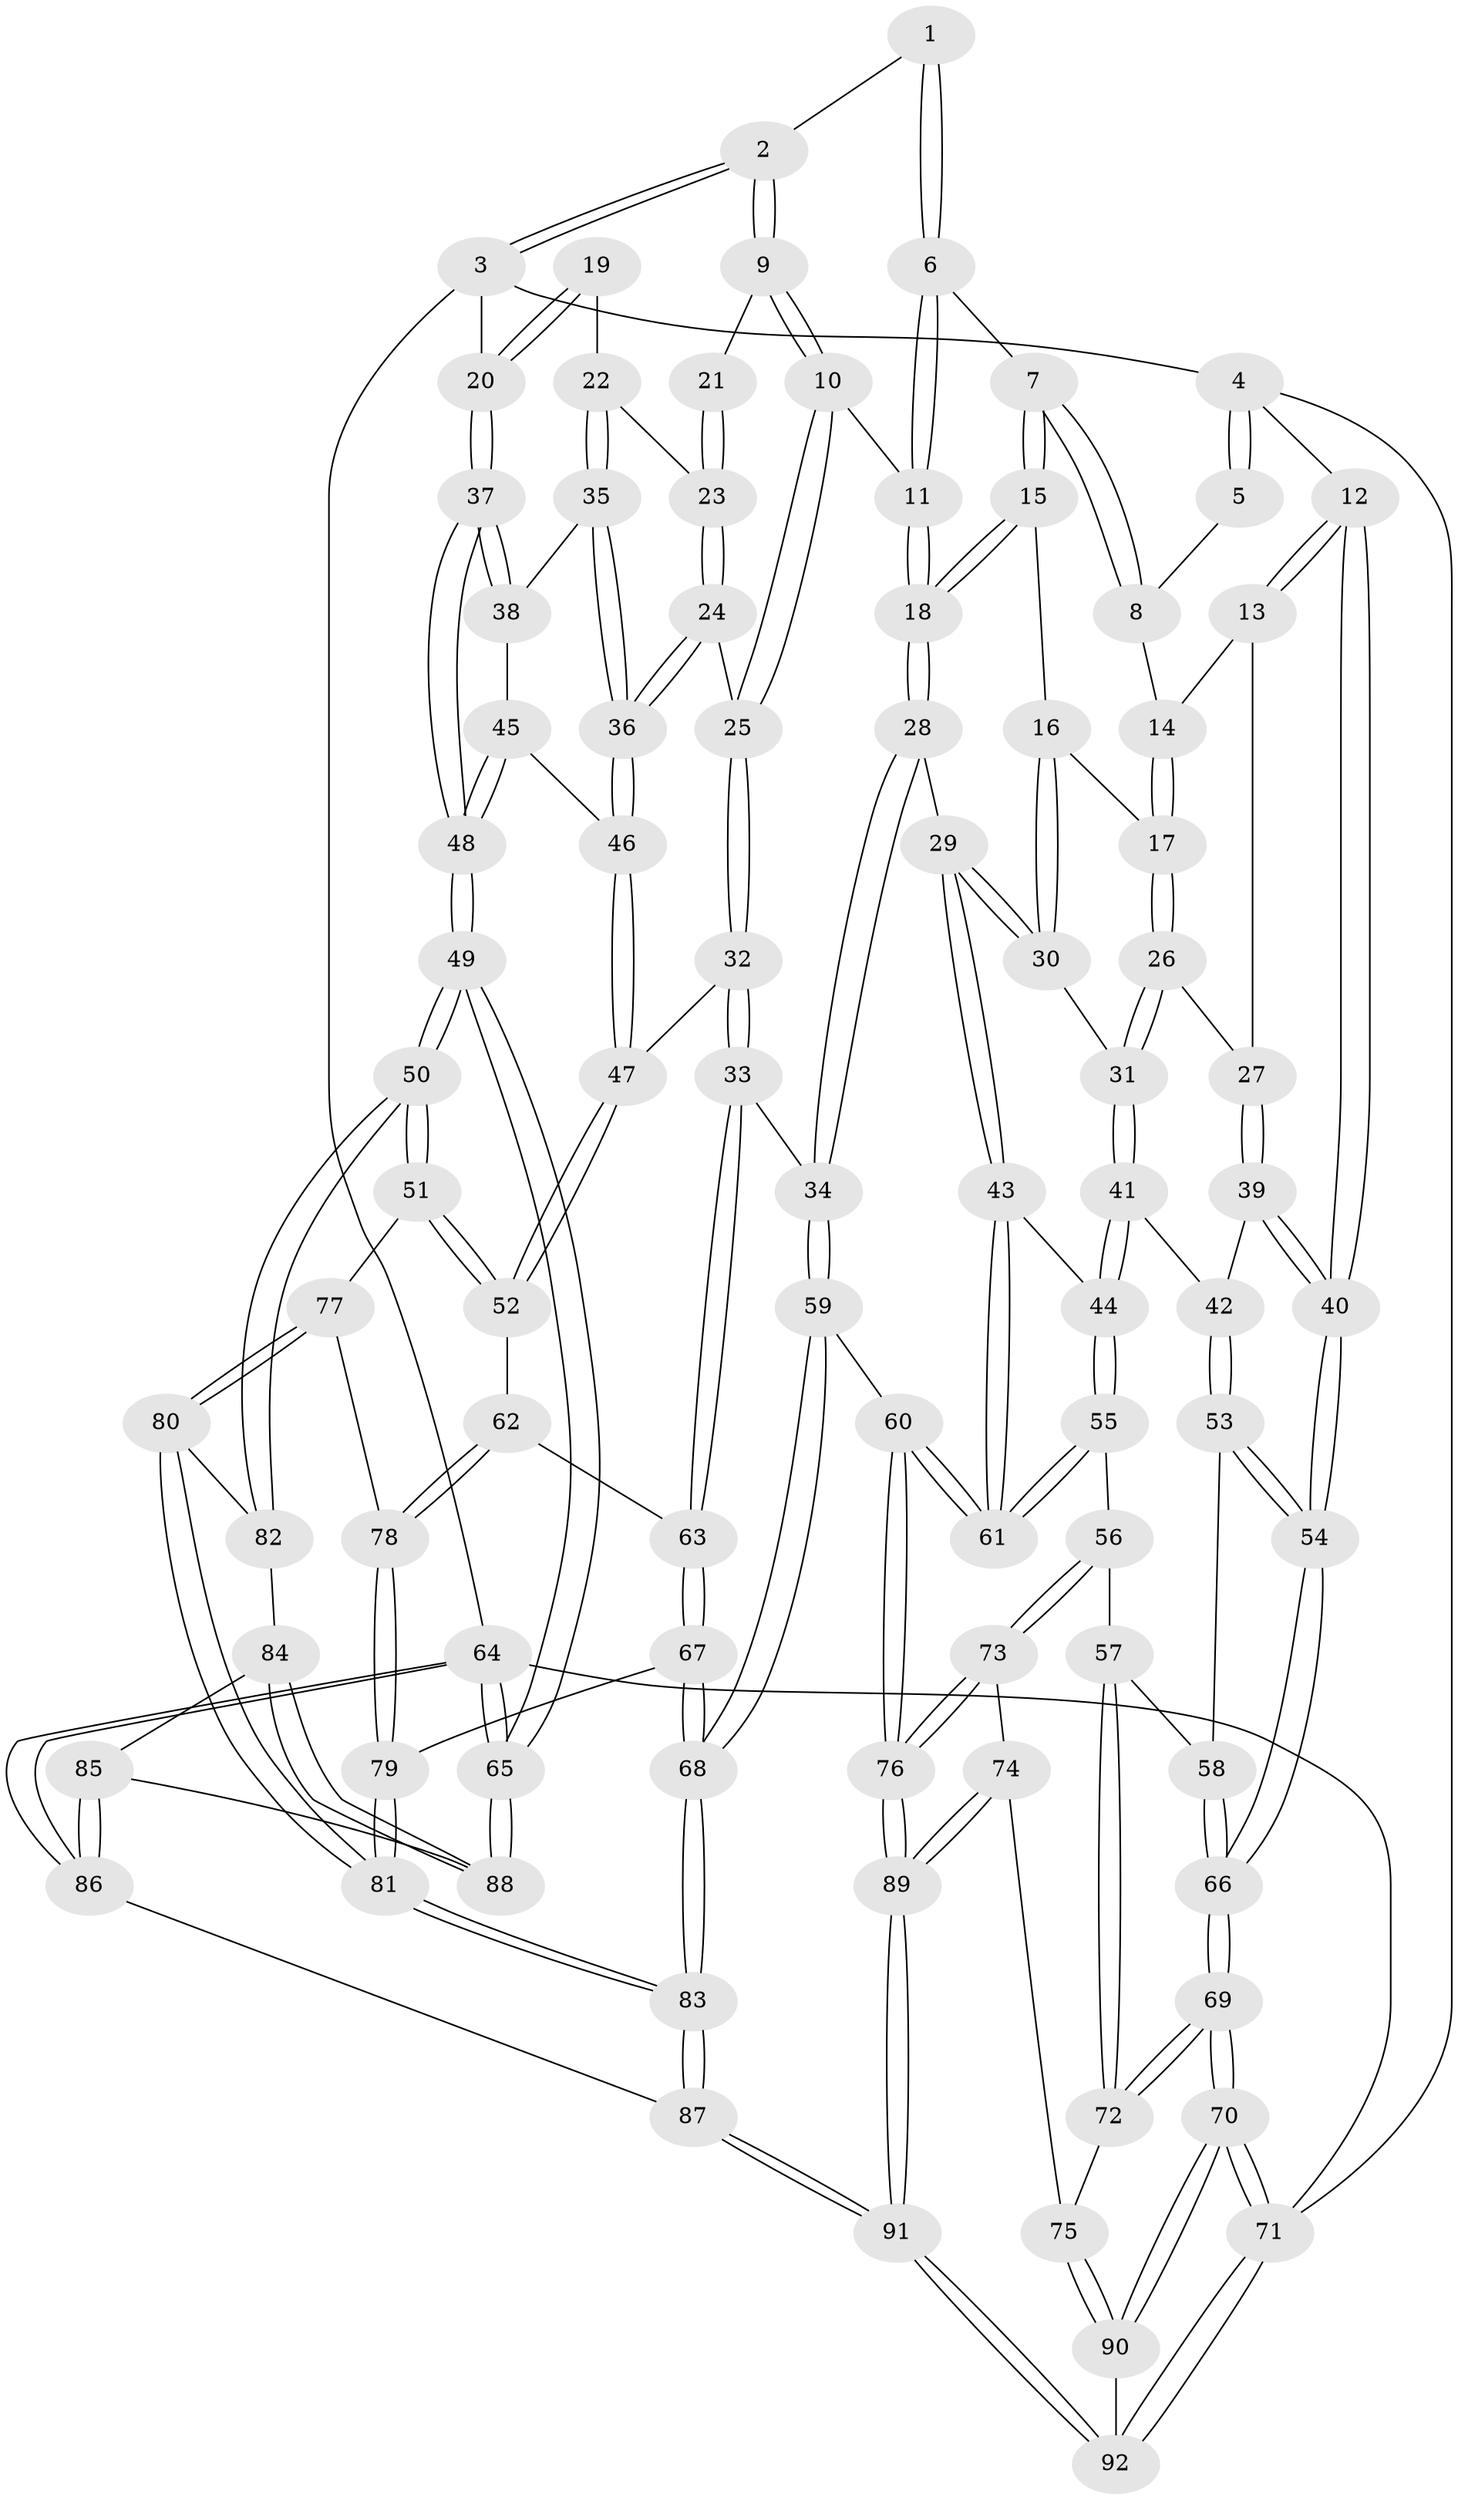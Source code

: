 // Generated by graph-tools (version 1.1) at 2025/11/02/27/25 16:11:59]
// undirected, 92 vertices, 227 edges
graph export_dot {
graph [start="1"]
  node [color=gray90,style=filled];
  1 [pos="+0.370342081682766+0"];
  2 [pos="+0.8654554098882498+0"];
  3 [pos="+1+0"];
  4 [pos="+0+0"];
  5 [pos="+0.28679066775214485+0"];
  6 [pos="+0.42584316251042265+0.04139630211439425"];
  7 [pos="+0.3391992512557168+0.1561703330925238"];
  8 [pos="+0.20927426831484391+0.1084179145691546"];
  9 [pos="+0.7260397372740792+0.09967892067462757"];
  10 [pos="+0.6492160721964856+0.17540946054770534"];
  11 [pos="+0.5795315197683438+0.1687181113706209"];
  12 [pos="+0+0"];
  13 [pos="+0+0.074766334996714"];
  14 [pos="+0.1699213031054428+0.13759627599486315"];
  15 [pos="+0.33307592345340004+0.20725285566672885"];
  16 [pos="+0.27736285841732145+0.2352642995336729"];
  17 [pos="+0.190679887529989+0.22980280392374097"];
  18 [pos="+0.42718804901113766+0.31449816360460947"];
  19 [pos="+0.9942928200094526+0.13970903787692943"];
  20 [pos="+1+0"];
  21 [pos="+0.8506441811823253+0.19000084986762927"];
  22 [pos="+0.930882174938758+0.27970967485302"];
  23 [pos="+0.882984792381597+0.27303907928012644"];
  24 [pos="+0.8081969910020501+0.3443442835448738"];
  25 [pos="+0.6942789569304122+0.3449284885085732"];
  26 [pos="+0.15233175215272482+0.2803496807284618"];
  27 [pos="+0.08472451010456342+0.274530771536944"];
  28 [pos="+0.4191713029029472+0.40128831847272073"];
  29 [pos="+0.36140419554558684+0.4243913051847244"];
  30 [pos="+0.26955763283686157+0.3429104873434938"];
  31 [pos="+0.17642025188407814+0.3352259577899657"];
  32 [pos="+0.6529626553400942+0.43747081745605054"];
  33 [pos="+0.6165707079257996+0.4737112747256605"];
  34 [pos="+0.5315649473147828+0.46773388949224476"];
  35 [pos="+0.9505804318835263+0.29601353635586525"];
  36 [pos="+0.8930058634368925+0.42921003340592023"];
  37 [pos="+1+0.3450428103143312"];
  38 [pos="+1+0.33049497096489716"];
  39 [pos="+0+0.3917090294539555"];
  40 [pos="+0+0.41062496740359833"];
  41 [pos="+0.15302495748491526+0.419635286937514"];
  42 [pos="+0.07428679107296643+0.4324949155624514"];
  43 [pos="+0.3255970712594373+0.46331405671016807"];
  44 [pos="+0.2303007547180882+0.48934682125252715"];
  45 [pos="+0.9028965562436603+0.43203832219148974"];
  46 [pos="+0.8938530102994272+0.430811397785742"];
  47 [pos="+0.845593614913793+0.5126510802907226"];
  48 [pos="+1+0.6028934134579852"];
  49 [pos="+1+0.6304468173683345"];
  50 [pos="+1+0.6346088615669516"];
  51 [pos="+0.9029246994360497+0.6143056024983954"];
  52 [pos="+0.858323921818019+0.567087707486049"];
  53 [pos="+0.07611557862393467+0.5174647969502184"];
  54 [pos="+0+0.6132546716827942"];
  55 [pos="+0.17245017751816585+0.6029226877598269"];
  56 [pos="+0.17127375409847095+0.603330909524053"];
  57 [pos="+0.1578787155428171+0.6015785351582938"];
  58 [pos="+0.11275496633204173+0.5693943530308068"];
  59 [pos="+0.389568229011738+0.7278180905683391"];
  60 [pos="+0.3791357104395412+0.7277343926123564"];
  61 [pos="+0.3784737405252376+0.7268692226343018"];
  62 [pos="+0.6920539925310818+0.6134082463418304"];
  63 [pos="+0.6558498388285282+0.6067007106610487"];
  64 [pos="+1+1"];
  65 [pos="+1+0.9305854187932806"];
  66 [pos="+0+0.6436986759255715"];
  67 [pos="+0.6224123913172267+0.6857311846114549"];
  68 [pos="+0.5377107789649618+0.789141597869015"];
  69 [pos="+0+0.6644187771186144"];
  70 [pos="+0+1"];
  71 [pos="+0+1"];
  72 [pos="+0+0.7034173811863283"];
  73 [pos="+0.13435003568819362+0.7958040595795719"];
  74 [pos="+0.13389415124217358+0.7961040580058235"];
  75 [pos="+0.12064766823640616+0.798172752626712"];
  76 [pos="+0.3335515671044575+0.7764555985281273"];
  77 [pos="+0.84891641433416+0.6839884037521262"];
  78 [pos="+0.7985236821537992+0.6930173881054128"];
  79 [pos="+0.7621492558973607+0.754600324077571"];
  80 [pos="+0.8823448548157377+0.8039378552288781"];
  81 [pos="+0.7775082643454152+0.8605399661257096"];
  82 [pos="+0.9205921015080823+0.8090660066036095"];
  83 [pos="+0.6530464196371674+1"];
  84 [pos="+0.9279145555575393+0.8294399737869358"];
  85 [pos="+0.9471385902415279+0.9314112286871535"];
  86 [pos="+0.6980420377002485+1"];
  87 [pos="+0.6566434997199182+1"];
  88 [pos="+1+0.922378070631564"];
  89 [pos="+0.27184101382704434+1"];
  90 [pos="+0.09326804257859908+0.835807446872309"];
  91 [pos="+0.272095382462686+1"];
  92 [pos="+0.18432837444071742+1"];
  1 -- 2;
  1 -- 6;
  1 -- 6;
  2 -- 3;
  2 -- 3;
  2 -- 9;
  2 -- 9;
  3 -- 4;
  3 -- 20;
  3 -- 64;
  4 -- 5;
  4 -- 5;
  4 -- 12;
  4 -- 71;
  5 -- 8;
  6 -- 7;
  6 -- 11;
  6 -- 11;
  7 -- 8;
  7 -- 8;
  7 -- 15;
  7 -- 15;
  8 -- 14;
  9 -- 10;
  9 -- 10;
  9 -- 21;
  10 -- 11;
  10 -- 25;
  10 -- 25;
  11 -- 18;
  11 -- 18;
  12 -- 13;
  12 -- 13;
  12 -- 40;
  12 -- 40;
  13 -- 14;
  13 -- 27;
  14 -- 17;
  14 -- 17;
  15 -- 16;
  15 -- 18;
  15 -- 18;
  16 -- 17;
  16 -- 30;
  16 -- 30;
  17 -- 26;
  17 -- 26;
  18 -- 28;
  18 -- 28;
  19 -- 20;
  19 -- 20;
  19 -- 22;
  20 -- 37;
  20 -- 37;
  21 -- 23;
  21 -- 23;
  22 -- 23;
  22 -- 35;
  22 -- 35;
  23 -- 24;
  23 -- 24;
  24 -- 25;
  24 -- 36;
  24 -- 36;
  25 -- 32;
  25 -- 32;
  26 -- 27;
  26 -- 31;
  26 -- 31;
  27 -- 39;
  27 -- 39;
  28 -- 29;
  28 -- 34;
  28 -- 34;
  29 -- 30;
  29 -- 30;
  29 -- 43;
  29 -- 43;
  30 -- 31;
  31 -- 41;
  31 -- 41;
  32 -- 33;
  32 -- 33;
  32 -- 47;
  33 -- 34;
  33 -- 63;
  33 -- 63;
  34 -- 59;
  34 -- 59;
  35 -- 36;
  35 -- 36;
  35 -- 38;
  36 -- 46;
  36 -- 46;
  37 -- 38;
  37 -- 38;
  37 -- 48;
  37 -- 48;
  38 -- 45;
  39 -- 40;
  39 -- 40;
  39 -- 42;
  40 -- 54;
  40 -- 54;
  41 -- 42;
  41 -- 44;
  41 -- 44;
  42 -- 53;
  42 -- 53;
  43 -- 44;
  43 -- 61;
  43 -- 61;
  44 -- 55;
  44 -- 55;
  45 -- 46;
  45 -- 48;
  45 -- 48;
  46 -- 47;
  46 -- 47;
  47 -- 52;
  47 -- 52;
  48 -- 49;
  48 -- 49;
  49 -- 50;
  49 -- 50;
  49 -- 65;
  49 -- 65;
  50 -- 51;
  50 -- 51;
  50 -- 82;
  50 -- 82;
  51 -- 52;
  51 -- 52;
  51 -- 77;
  52 -- 62;
  53 -- 54;
  53 -- 54;
  53 -- 58;
  54 -- 66;
  54 -- 66;
  55 -- 56;
  55 -- 61;
  55 -- 61;
  56 -- 57;
  56 -- 73;
  56 -- 73;
  57 -- 58;
  57 -- 72;
  57 -- 72;
  58 -- 66;
  58 -- 66;
  59 -- 60;
  59 -- 68;
  59 -- 68;
  60 -- 61;
  60 -- 61;
  60 -- 76;
  60 -- 76;
  62 -- 63;
  62 -- 78;
  62 -- 78;
  63 -- 67;
  63 -- 67;
  64 -- 65;
  64 -- 65;
  64 -- 86;
  64 -- 86;
  64 -- 71;
  65 -- 88;
  65 -- 88;
  66 -- 69;
  66 -- 69;
  67 -- 68;
  67 -- 68;
  67 -- 79;
  68 -- 83;
  68 -- 83;
  69 -- 70;
  69 -- 70;
  69 -- 72;
  69 -- 72;
  70 -- 71;
  70 -- 71;
  70 -- 90;
  70 -- 90;
  71 -- 92;
  71 -- 92;
  72 -- 75;
  73 -- 74;
  73 -- 76;
  73 -- 76;
  74 -- 75;
  74 -- 89;
  74 -- 89;
  75 -- 90;
  75 -- 90;
  76 -- 89;
  76 -- 89;
  77 -- 78;
  77 -- 80;
  77 -- 80;
  78 -- 79;
  78 -- 79;
  79 -- 81;
  79 -- 81;
  80 -- 81;
  80 -- 81;
  80 -- 82;
  81 -- 83;
  81 -- 83;
  82 -- 84;
  83 -- 87;
  83 -- 87;
  84 -- 85;
  84 -- 88;
  84 -- 88;
  85 -- 86;
  85 -- 86;
  85 -- 88;
  86 -- 87;
  87 -- 91;
  87 -- 91;
  89 -- 91;
  89 -- 91;
  90 -- 92;
  91 -- 92;
  91 -- 92;
}
